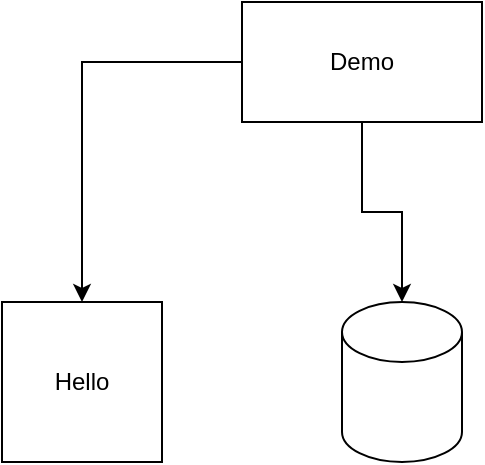 <mxfile>
    <diagram id="j6ZBXrCfz9G218N6_Dvs" name="Page-1">
        <mxGraphModel dx="565" dy="552" grid="1" gridSize="10" guides="1" tooltips="1" connect="1" arrows="1" fold="1" page="1" pageScale="1" pageWidth="850" pageHeight="1100" math="0" shadow="0">
            <root>
                <mxCell id="0"/>
                <mxCell id="1" parent="0"/>
                <mxCell id="4" style="edgeStyle=orthogonalEdgeStyle;rounded=0;orthogonalLoop=1;jettySize=auto;html=1;" edge="1" parent="1" source="2" target="3">
                    <mxGeometry relative="1" as="geometry"/>
                </mxCell>
                <mxCell id="6" style="edgeStyle=orthogonalEdgeStyle;rounded=0;orthogonalLoop=1;jettySize=auto;html=1;exitX=0.5;exitY=1;exitDx=0;exitDy=0;" edge="1" parent="1" source="2" target="5">
                    <mxGeometry relative="1" as="geometry"/>
                </mxCell>
                <mxCell id="2" value="Demo" style="rounded=0;whiteSpace=wrap;html=1;" vertex="1" parent="1">
                    <mxGeometry x="210" y="150" width="120" height="60" as="geometry"/>
                </mxCell>
                <mxCell id="3" value="Hello" style="whiteSpace=wrap;html=1;aspect=fixed;" vertex="1" parent="1">
                    <mxGeometry x="90" y="300" width="80" height="80" as="geometry"/>
                </mxCell>
                <mxCell id="5" value="" style="shape=cylinder3;whiteSpace=wrap;html=1;boundedLbl=1;backgroundOutline=1;size=15;" vertex="1" parent="1">
                    <mxGeometry x="260" y="300" width="60" height="80" as="geometry"/>
                </mxCell>
            </root>
        </mxGraphModel>
    </diagram>
</mxfile>
